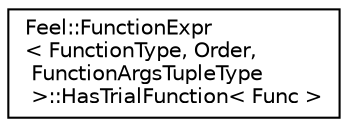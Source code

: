 digraph "Graphical Class Hierarchy"
{
 // LATEX_PDF_SIZE
  edge [fontname="Helvetica",fontsize="10",labelfontname="Helvetica",labelfontsize="10"];
  node [fontname="Helvetica",fontsize="10",shape=record];
  rankdir="LR";
  Node0 [label="Feel::FunctionExpr\l\< FunctionType, Order,\l FunctionArgsTupleType\l \>::HasTrialFunction\< Func \>",height=0.2,width=0.4,color="black", fillcolor="white", style="filled",URL="$structFeel_1_1FunctionExpr_1_1HasTrialFunction.html",tooltip=" "];
}
